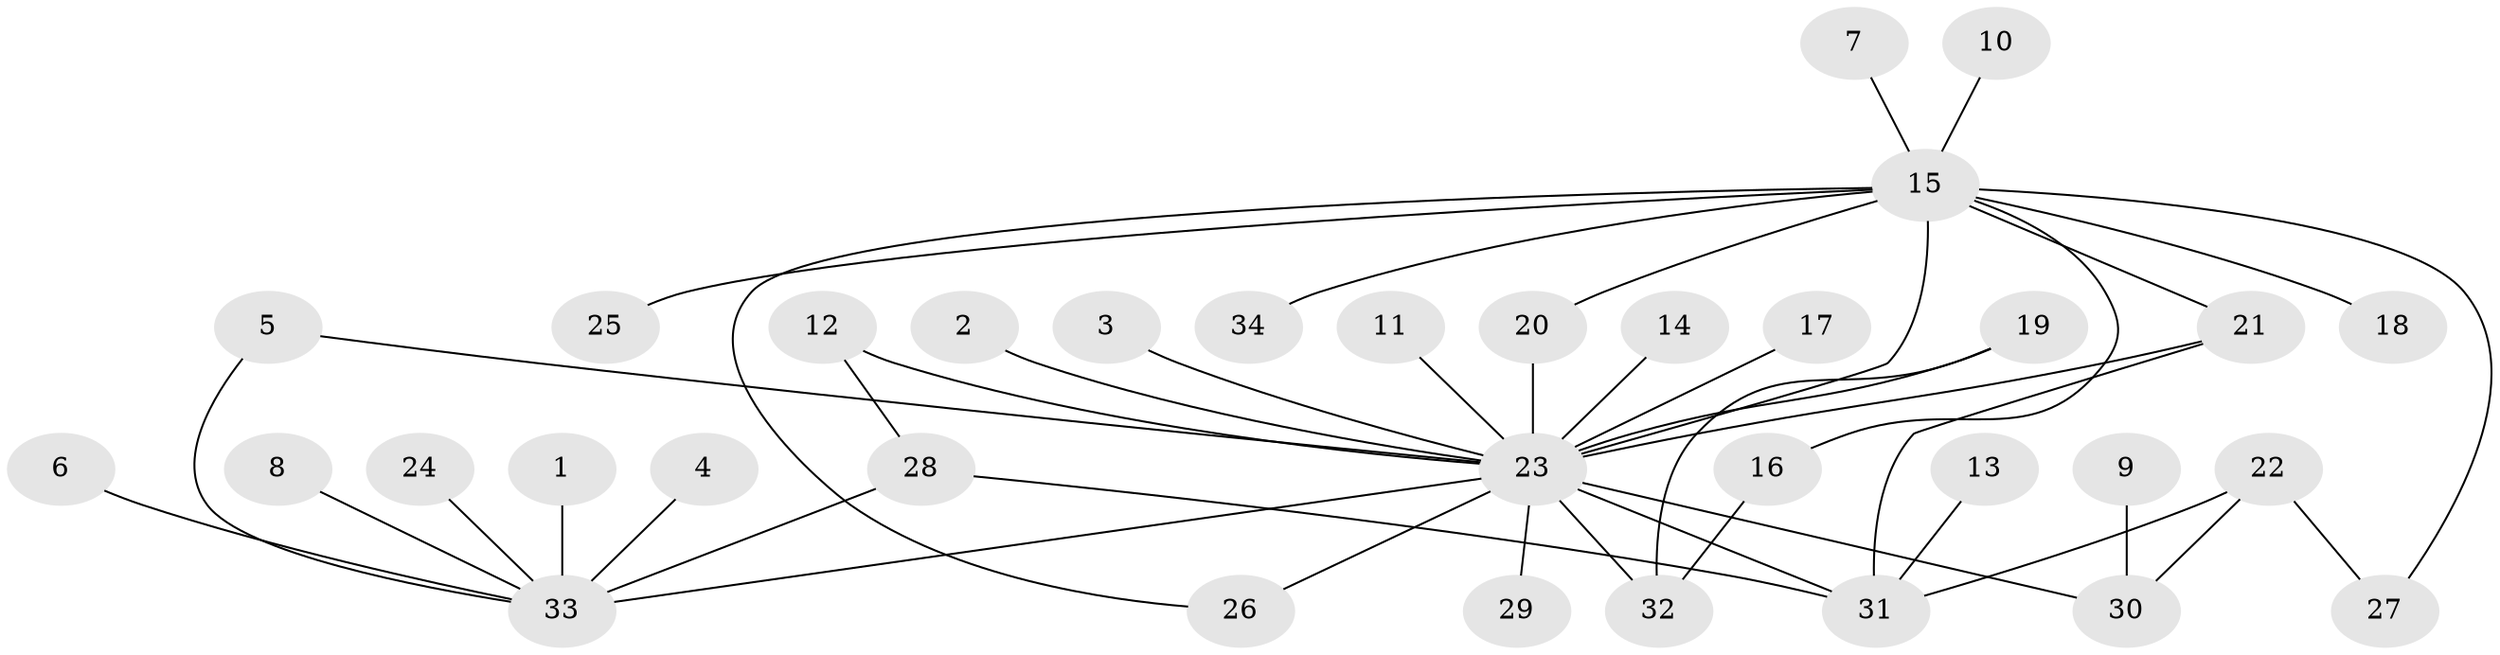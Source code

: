 // original degree distribution, {3: 0.08928571428571429, 23: 0.008928571428571428, 2: 0.19642857142857142, 11: 0.008928571428571428, 1: 0.5803571428571429, 4: 0.03571428571428571, 9: 0.008928571428571428, 16: 0.008928571428571428, 5: 0.03571428571428571, 6: 0.026785714285714284}
// Generated by graph-tools (version 1.1) at 2025/36/03/04/25 23:36:53]
// undirected, 34 vertices, 44 edges
graph export_dot {
  node [color=gray90,style=filled];
  1;
  2;
  3;
  4;
  5;
  6;
  7;
  8;
  9;
  10;
  11;
  12;
  13;
  14;
  15;
  16;
  17;
  18;
  19;
  20;
  21;
  22;
  23;
  24;
  25;
  26;
  27;
  28;
  29;
  30;
  31;
  32;
  33;
  34;
  1 -- 33 [weight=1.0];
  2 -- 23 [weight=1.0];
  3 -- 23 [weight=1.0];
  4 -- 33 [weight=1.0];
  5 -- 23 [weight=1.0];
  5 -- 33 [weight=1.0];
  6 -- 33 [weight=1.0];
  7 -- 15 [weight=1.0];
  8 -- 33 [weight=1.0];
  9 -- 30 [weight=1.0];
  10 -- 15 [weight=1.0];
  11 -- 23 [weight=1.0];
  12 -- 23 [weight=1.0];
  12 -- 28 [weight=1.0];
  13 -- 31 [weight=1.0];
  14 -- 23 [weight=1.0];
  15 -- 16 [weight=1.0];
  15 -- 18 [weight=1.0];
  15 -- 20 [weight=1.0];
  15 -- 21 [weight=1.0];
  15 -- 23 [weight=1.0];
  15 -- 25 [weight=1.0];
  15 -- 26 [weight=1.0];
  15 -- 27 [weight=1.0];
  15 -- 34 [weight=1.0];
  16 -- 32 [weight=1.0];
  17 -- 23 [weight=1.0];
  19 -- 23 [weight=1.0];
  19 -- 32 [weight=1.0];
  20 -- 23 [weight=1.0];
  21 -- 23 [weight=1.0];
  21 -- 31 [weight=1.0];
  22 -- 27 [weight=1.0];
  22 -- 30 [weight=1.0];
  22 -- 31 [weight=1.0];
  23 -- 26 [weight=1.0];
  23 -- 29 [weight=1.0];
  23 -- 30 [weight=1.0];
  23 -- 31 [weight=1.0];
  23 -- 32 [weight=2.0];
  23 -- 33 [weight=2.0];
  24 -- 33 [weight=1.0];
  28 -- 31 [weight=1.0];
  28 -- 33 [weight=1.0];
}
